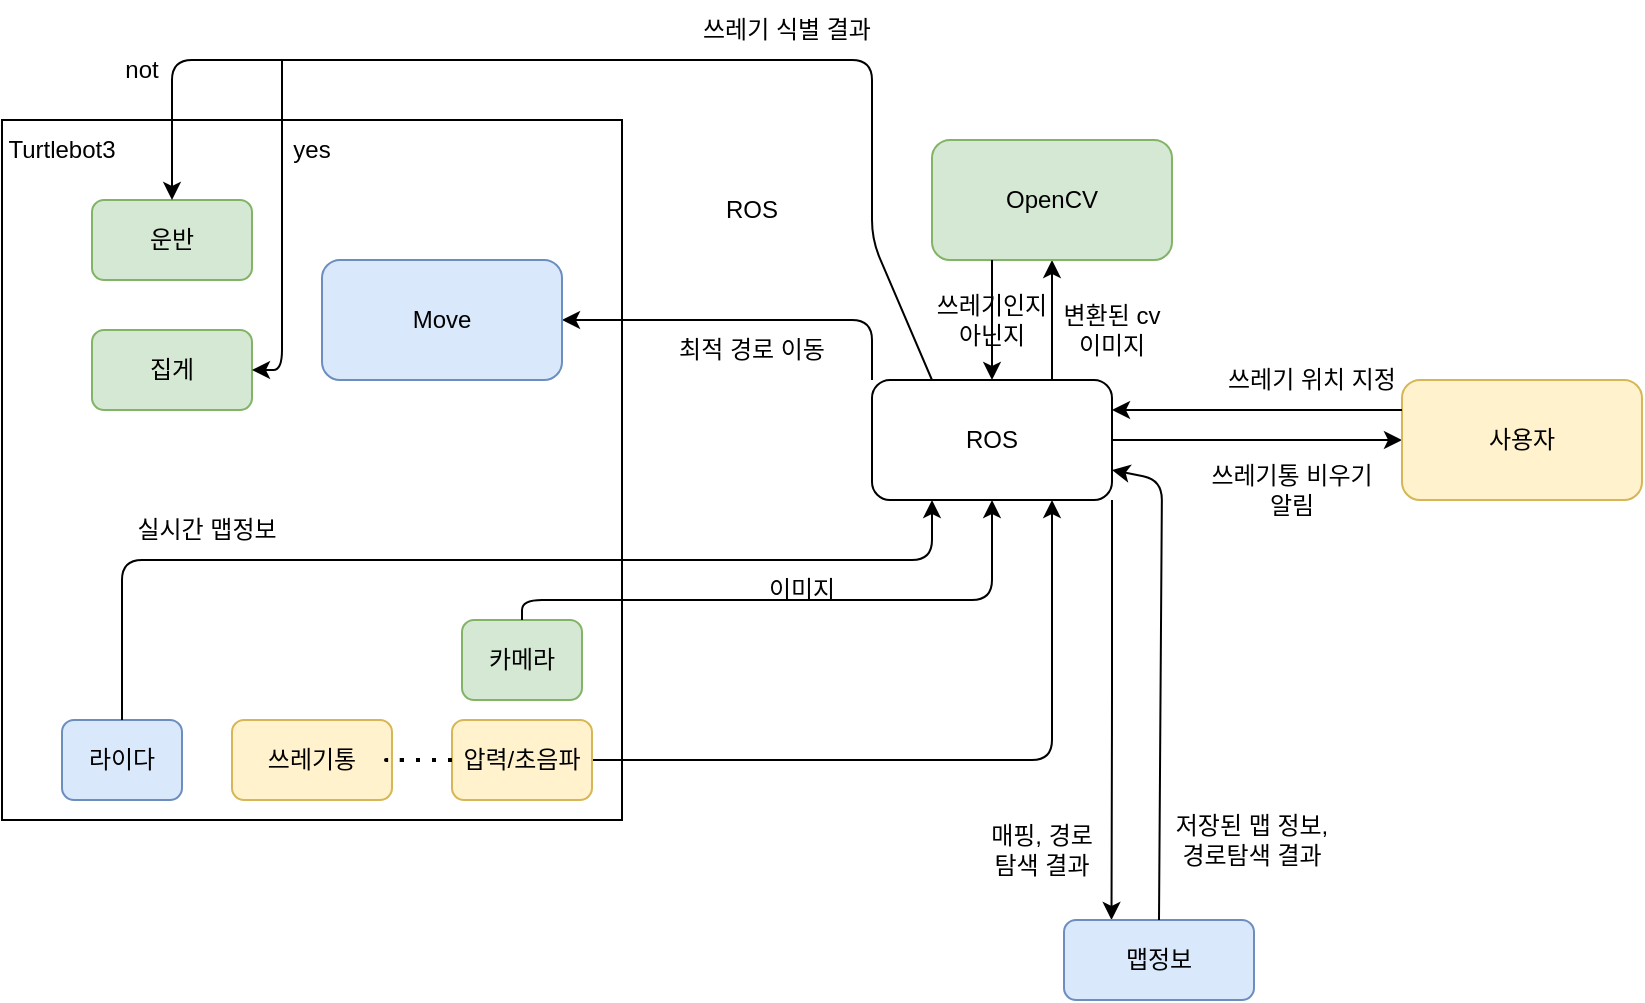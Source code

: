 <mxfile version="17.2.4" type="device"><diagram id="kgpKYQtTHZ0yAKxKKP6v" name="Page-1"><mxGraphModel dx="989" dy="618" grid="1" gridSize="10" guides="1" tooltips="1" connect="1" arrows="1" fold="1" page="1" pageScale="1" pageWidth="850" pageHeight="1100" math="0" shadow="0"><root><mxCell id="0"/><mxCell id="1" parent="0"/><mxCell id="CPPp1WCT251_NR_reEPT-9" value="" style="rounded=0;whiteSpace=wrap;html=1;sketch=0;fillColor=none;" vertex="1" parent="1"><mxGeometry x="20" y="60" width="310" height="350" as="geometry"/></mxCell><mxCell id="CPPp1WCT251_NR_reEPT-41" style="edgeStyle=orthogonalEdgeStyle;curved=0;rounded=1;sketch=0;orthogonalLoop=1;jettySize=auto;html=1;exitX=0;exitY=0;exitDx=0;exitDy=0;entryX=1;entryY=0.5;entryDx=0;entryDy=0;startArrow=none;startFill=0;endArrow=classic;endFill=1;" edge="1" parent="1" source="CPPp1WCT251_NR_reEPT-1" target="CPPp1WCT251_NR_reEPT-7"><mxGeometry relative="1" as="geometry"><Array as="points"><mxPoint x="455" y="160"/></Array></mxGeometry></mxCell><mxCell id="CPPp1WCT251_NR_reEPT-47" style="edgeStyle=orthogonalEdgeStyle;curved=0;rounded=1;sketch=0;orthogonalLoop=1;jettySize=auto;html=1;exitX=1;exitY=1;exitDx=0;exitDy=0;entryX=0.25;entryY=0;entryDx=0;entryDy=0;startArrow=none;startFill=0;endArrow=classic;endFill=1;" edge="1" parent="1" source="CPPp1WCT251_NR_reEPT-1" target="CPPp1WCT251_NR_reEPT-33"><mxGeometry relative="1" as="geometry"/></mxCell><mxCell id="CPPp1WCT251_NR_reEPT-1" value="ROS" style="rounded=1;whiteSpace=wrap;html=1;sketch=0;" vertex="1" parent="1"><mxGeometry x="455" y="190" width="120" height="60" as="geometry"/></mxCell><mxCell id="CPPp1WCT251_NR_reEPT-3" value="ROS" style="text;html=1;strokeColor=none;fillColor=none;align=center;verticalAlign=middle;whiteSpace=wrap;rounded=0;sketch=0;" vertex="1" parent="1"><mxGeometry x="365" y="90" width="60" height="30" as="geometry"/></mxCell><mxCell id="CPPp1WCT251_NR_reEPT-4" value="" style="endArrow=classic;html=1;rounded=1;sketch=0;curved=0;exitX=0.75;exitY=0;exitDx=0;exitDy=0;" edge="1" parent="1" source="CPPp1WCT251_NR_reEPT-1" target="CPPp1WCT251_NR_reEPT-5"><mxGeometry width="50" height="50" relative="1" as="geometry"><mxPoint x="435" y="330" as="sourcePoint"/><mxPoint x="745" y="220" as="targetPoint"/></mxGeometry></mxCell><mxCell id="CPPp1WCT251_NR_reEPT-5" value="OpenCV" style="rounded=1;whiteSpace=wrap;html=1;sketch=0;fillColor=#d5e8d4;strokeColor=#82b366;" vertex="1" parent="1"><mxGeometry x="485" y="70" width="120" height="60" as="geometry"/></mxCell><mxCell id="CPPp1WCT251_NR_reEPT-6" value="카메라" style="rounded=1;whiteSpace=wrap;html=1;sketch=0;fillColor=#d5e8d4;strokeColor=#82b366;" vertex="1" parent="1"><mxGeometry x="250" y="310" width="60" height="40" as="geometry"/></mxCell><mxCell id="CPPp1WCT251_NR_reEPT-7" value="Move" style="rounded=1;whiteSpace=wrap;html=1;sketch=0;fillColor=#dae8fc;strokeColor=#6c8ebf;" vertex="1" parent="1"><mxGeometry x="180" y="130" width="120" height="60" as="geometry"/></mxCell><mxCell id="CPPp1WCT251_NR_reEPT-10" value="Turtlebot3" style="text;html=1;strokeColor=none;fillColor=none;align=center;verticalAlign=middle;whiteSpace=wrap;rounded=0;sketch=0;" vertex="1" parent="1"><mxGeometry x="20" y="60" width="60" height="30" as="geometry"/></mxCell><mxCell id="CPPp1WCT251_NR_reEPT-29" style="edgeStyle=orthogonalEdgeStyle;curved=0;rounded=1;sketch=0;orthogonalLoop=1;jettySize=auto;html=1;exitX=1;exitY=0.5;exitDx=0;exitDy=0;entryX=0.75;entryY=1;entryDx=0;entryDy=0;startArrow=none;startFill=0;endArrow=classic;endFill=1;" edge="1" parent="1" source="CPPp1WCT251_NR_reEPT-11" target="CPPp1WCT251_NR_reEPT-1"><mxGeometry relative="1" as="geometry"/></mxCell><mxCell id="CPPp1WCT251_NR_reEPT-11" value="압력/초음파" style="rounded=1;whiteSpace=wrap;html=1;sketch=0;fillColor=#fff2cc;strokeColor=#d6b656;" vertex="1" parent="1"><mxGeometry x="245" y="360" width="70" height="40" as="geometry"/></mxCell><mxCell id="CPPp1WCT251_NR_reEPT-12" value="라이다" style="rounded=1;whiteSpace=wrap;html=1;sketch=0;fillColor=#dae8fc;strokeColor=#6c8ebf;" vertex="1" parent="1"><mxGeometry x="50" y="360" width="60" height="40" as="geometry"/></mxCell><mxCell id="CPPp1WCT251_NR_reEPT-14" value="" style="endArrow=none;html=1;rounded=1;sketch=0;curved=0;exitX=0.5;exitY=1;exitDx=0;exitDy=0;startArrow=classic;startFill=1;endFill=0;entryX=0.5;entryY=0;entryDx=0;entryDy=0;" edge="1" parent="1" source="CPPp1WCT251_NR_reEPT-1" target="CPPp1WCT251_NR_reEPT-6"><mxGeometry width="50" height="50" relative="1" as="geometry"><mxPoint x="390" y="440" as="sourcePoint"/><mxPoint x="280" y="290" as="targetPoint"/><Array as="points"><mxPoint x="515" y="300"/><mxPoint x="280" y="300"/></Array></mxGeometry></mxCell><mxCell id="CPPp1WCT251_NR_reEPT-15" value="" style="endArrow=classic;html=1;rounded=1;sketch=0;curved=0;exitX=0.25;exitY=1;exitDx=0;exitDy=0;entryX=0.5;entryY=0;entryDx=0;entryDy=0;" edge="1" parent="1" source="CPPp1WCT251_NR_reEPT-5" target="CPPp1WCT251_NR_reEPT-1"><mxGeometry width="50" height="50" relative="1" as="geometry"><mxPoint x="320" y="300" as="sourcePoint"/><mxPoint x="370" y="250" as="targetPoint"/></mxGeometry></mxCell><mxCell id="CPPp1WCT251_NR_reEPT-16" value="이미지" style="text;html=1;strokeColor=none;fillColor=none;align=center;verticalAlign=middle;whiteSpace=wrap;rounded=0;sketch=0;" vertex="1" parent="1"><mxGeometry x="390" y="280" width="60" height="30" as="geometry"/></mxCell><mxCell id="CPPp1WCT251_NR_reEPT-17" value="변환된 cv이미지" style="text;html=1;strokeColor=none;fillColor=none;align=center;verticalAlign=middle;whiteSpace=wrap;rounded=0;sketch=0;" vertex="1" parent="1"><mxGeometry x="545" y="150" width="60" height="30" as="geometry"/></mxCell><mxCell id="CPPp1WCT251_NR_reEPT-18" value="쓰레기인지 아닌지" style="text;html=1;strokeColor=none;fillColor=none;align=center;verticalAlign=middle;whiteSpace=wrap;rounded=0;sketch=0;" vertex="1" parent="1"><mxGeometry x="485" y="145" width="60" height="30" as="geometry"/></mxCell><mxCell id="CPPp1WCT251_NR_reEPT-20" value="집게" style="rounded=1;whiteSpace=wrap;html=1;sketch=0;fillColor=#d5e8d4;strokeColor=#82b366;" vertex="1" parent="1"><mxGeometry x="65" y="165" width="80" height="40" as="geometry"/></mxCell><mxCell id="CPPp1WCT251_NR_reEPT-21" value="운반" style="rounded=1;whiteSpace=wrap;html=1;sketch=0;fillColor=#d5e8d4;strokeColor=#82b366;" vertex="1" parent="1"><mxGeometry x="65" y="100" width="80" height="40" as="geometry"/></mxCell><mxCell id="CPPp1WCT251_NR_reEPT-22" value="" style="endArrow=classic;html=1;rounded=1;sketch=0;curved=0;exitX=0.25;exitY=0;exitDx=0;exitDy=0;entryX=0.5;entryY=0;entryDx=0;entryDy=0;" edge="1" parent="1" source="CPPp1WCT251_NR_reEPT-1" target="CPPp1WCT251_NR_reEPT-21"><mxGeometry width="50" height="50" relative="1" as="geometry"><mxPoint x="320" y="280" as="sourcePoint"/><mxPoint x="370" y="230" as="targetPoint"/><Array as="points"><mxPoint x="455" y="120"/><mxPoint x="455" y="30"/><mxPoint x="105" y="30"/></Array></mxGeometry></mxCell><mxCell id="CPPp1WCT251_NR_reEPT-23" value="쓰레기 식별 결과" style="text;html=1;strokeColor=none;fillColor=none;align=center;verticalAlign=middle;whiteSpace=wrap;rounded=0;sketch=0;" vertex="1" parent="1"><mxGeometry x="360" width="105" height="30" as="geometry"/></mxCell><mxCell id="CPPp1WCT251_NR_reEPT-26" style="edgeStyle=orthogonalEdgeStyle;curved=0;rounded=1;sketch=0;orthogonalLoop=1;jettySize=auto;html=1;exitX=1;exitY=0.5;exitDx=0;exitDy=0;startArrow=none;startFill=0;endArrow=classic;endFill=1;" edge="1" parent="1" source="CPPp1WCT251_NR_reEPT-1" target="CPPp1WCT251_NR_reEPT-27"><mxGeometry relative="1" as="geometry"><mxPoint x="125.286" y="520" as="targetPoint"/></mxGeometry></mxCell><mxCell id="CPPp1WCT251_NR_reEPT-24" value="쓰레기통" style="rounded=1;whiteSpace=wrap;html=1;sketch=0;fillColor=#fff2cc;strokeColor=#d6b656;" vertex="1" parent="1"><mxGeometry x="135" y="360" width="80" height="40" as="geometry"/></mxCell><mxCell id="CPPp1WCT251_NR_reEPT-27" value="사용자" style="rounded=1;whiteSpace=wrap;html=1;sketch=0;fillColor=#fff2cc;strokeColor=#d6b656;" vertex="1" parent="1"><mxGeometry x="719.996" y="190" width="120" height="60" as="geometry"/></mxCell><mxCell id="CPPp1WCT251_NR_reEPT-30" value="" style="endArrow=none;dashed=1;html=1;dashPattern=1 3;strokeWidth=2;rounded=1;sketch=0;curved=0;exitX=0;exitY=0.5;exitDx=0;exitDy=0;entryX=1;entryY=0.5;entryDx=0;entryDy=0;" edge="1" parent="1" source="CPPp1WCT251_NR_reEPT-11" target="CPPp1WCT251_NR_reEPT-24"><mxGeometry width="50" height="50" relative="1" as="geometry"><mxPoint x="320" y="280" as="sourcePoint"/><mxPoint x="370" y="230" as="targetPoint"/><Array as="points"><mxPoint x="210" y="380"/></Array></mxGeometry></mxCell><mxCell id="CPPp1WCT251_NR_reEPT-31" value="쓰레기통 비우기 알림" style="text;html=1;strokeColor=none;fillColor=none;align=center;verticalAlign=middle;whiteSpace=wrap;rounded=0;sketch=0;" vertex="1" parent="1"><mxGeometry x="620" y="230" width="90" height="30" as="geometry"/></mxCell><mxCell id="CPPp1WCT251_NR_reEPT-33" value="맵정보" style="rounded=1;whiteSpace=wrap;html=1;sketch=0;fillColor=#dae8fc;strokeColor=#6c8ebf;" vertex="1" parent="1"><mxGeometry x="551" y="460" width="95" height="40" as="geometry"/></mxCell><mxCell id="CPPp1WCT251_NR_reEPT-37" value="" style="endArrow=classic;html=1;rounded=1;sketch=0;curved=0;exitX=0.5;exitY=0;exitDx=0;exitDy=0;entryX=0.25;entryY=1;entryDx=0;entryDy=0;" edge="1" parent="1" source="CPPp1WCT251_NR_reEPT-12" target="CPPp1WCT251_NR_reEPT-1"><mxGeometry width="50" height="50" relative="1" as="geometry"><mxPoint x="430" y="240" as="sourcePoint"/><mxPoint x="480" y="190" as="targetPoint"/><Array as="points"><mxPoint x="80" y="280"/><mxPoint x="485" y="280"/></Array></mxGeometry></mxCell><mxCell id="CPPp1WCT251_NR_reEPT-39" value="실시간 맵정보" style="text;html=1;strokeColor=none;fillColor=none;align=center;verticalAlign=middle;whiteSpace=wrap;rounded=0;sketch=0;" vertex="1" parent="1"><mxGeometry x="80" y="250" width="85" height="30" as="geometry"/></mxCell><mxCell id="CPPp1WCT251_NR_reEPT-43" value="" style="endArrow=classic;html=1;rounded=1;sketch=0;curved=0;entryX=1;entryY=0.5;entryDx=0;entryDy=0;" edge="1" parent="1" target="CPPp1WCT251_NR_reEPT-20"><mxGeometry width="50" height="50" relative="1" as="geometry"><mxPoint x="160" y="30" as="sourcePoint"/><mxPoint x="480" y="180" as="targetPoint"/><Array as="points"><mxPoint x="160" y="185"/></Array></mxGeometry></mxCell><mxCell id="CPPp1WCT251_NR_reEPT-44" value="저장된 맵 정보, 경로탐색 결과" style="text;html=1;strokeColor=none;fillColor=none;align=center;verticalAlign=middle;whiteSpace=wrap;rounded=0;sketch=0;" vertex="1" parent="1"><mxGeometry x="600" y="410" width="90" height="20" as="geometry"/></mxCell><mxCell id="CPPp1WCT251_NR_reEPT-45" value="not" style="text;html=1;strokeColor=none;fillColor=none;align=center;verticalAlign=middle;whiteSpace=wrap;rounded=0;sketch=0;" vertex="1" parent="1"><mxGeometry x="60" y="20" width="60" height="30" as="geometry"/></mxCell><mxCell id="CPPp1WCT251_NR_reEPT-46" value="yes&lt;span style=&quot;color: rgba(0 , 0 , 0 , 0) ; font-family: monospace ; font-size: 0px&quot;&gt;%3CmxGraphModel%3E%3Croot%3E%3CmxCell%20id%3D%220%22%2F%3E%3CmxCell%20id%3D%221%22%20parent%3D%220%22%2F%3E%3CmxCell%20id%3D%222%22%20value%3D%22%EC%A7%91%EA%B2%8C%22%20style%3D%22rounded%3D1%3BwhiteSpace%3Dwrap%3Bhtml%3D1%3Bsketch%3D0%3BfillColor%3Dnone%3B%22%20vertex%3D%221%22%20parent%3D%221%22%3E%3CmxGeometry%20x%3D%2265%22%20y%3D%22165%22%20width%3D%2280%22%20height%3D%2240%22%20as%3D%22geometry%22%2F%3E%3C%2FmxCell%3E%3C%2Froot%3E%3C%2FmxGraphModel%3E&lt;/span&gt;" style="text;html=1;strokeColor=none;fillColor=none;align=center;verticalAlign=middle;whiteSpace=wrap;rounded=0;sketch=0;" vertex="1" parent="1"><mxGeometry x="145" y="60" width="60" height="30" as="geometry"/></mxCell><mxCell id="CPPp1WCT251_NR_reEPT-48" value="매핑, 경로탐색 결과" style="text;html=1;strokeColor=none;fillColor=none;align=center;verticalAlign=middle;whiteSpace=wrap;rounded=0;sketch=0;" vertex="1" parent="1"><mxGeometry x="510" y="410" width="60" height="30" as="geometry"/></mxCell><mxCell id="CPPp1WCT251_NR_reEPT-50" value="" style="endArrow=classic;html=1;rounded=1;sketch=0;curved=0;exitX=0.5;exitY=0;exitDx=0;exitDy=0;entryX=1;entryY=0.75;entryDx=0;entryDy=0;" edge="1" parent="1" source="CPPp1WCT251_NR_reEPT-33" target="CPPp1WCT251_NR_reEPT-1"><mxGeometry width="50" height="50" relative="1" as="geometry"><mxPoint x="430" y="280" as="sourcePoint"/><mxPoint x="480" y="230" as="targetPoint"/><Array as="points"><mxPoint x="600" y="240"/></Array></mxGeometry></mxCell><mxCell id="CPPp1WCT251_NR_reEPT-51" value="최적 경로 이동" style="text;html=1;strokeColor=none;fillColor=none;align=center;verticalAlign=middle;whiteSpace=wrap;rounded=0;sketch=0;" vertex="1" parent="1"><mxGeometry x="350" y="160" width="90" height="30" as="geometry"/></mxCell><mxCell id="CPPp1WCT251_NR_reEPT-52" value="" style="endArrow=classic;html=1;rounded=1;sketch=0;curved=0;exitX=0;exitY=0.25;exitDx=0;exitDy=0;entryX=1;entryY=0.25;entryDx=0;entryDy=0;" edge="1" parent="1" source="CPPp1WCT251_NR_reEPT-27" target="CPPp1WCT251_NR_reEPT-1"><mxGeometry width="50" height="50" relative="1" as="geometry"><mxPoint x="430" y="260" as="sourcePoint"/><mxPoint x="610" y="190" as="targetPoint"/></mxGeometry></mxCell><mxCell id="CPPp1WCT251_NR_reEPT-53" value="쓰레기 위치 지정" style="text;html=1;strokeColor=none;fillColor=none;align=center;verticalAlign=middle;whiteSpace=wrap;rounded=0;sketch=0;" vertex="1" parent="1"><mxGeometry x="620" y="175" width="110" height="30" as="geometry"/></mxCell></root></mxGraphModel></diagram></mxfile>